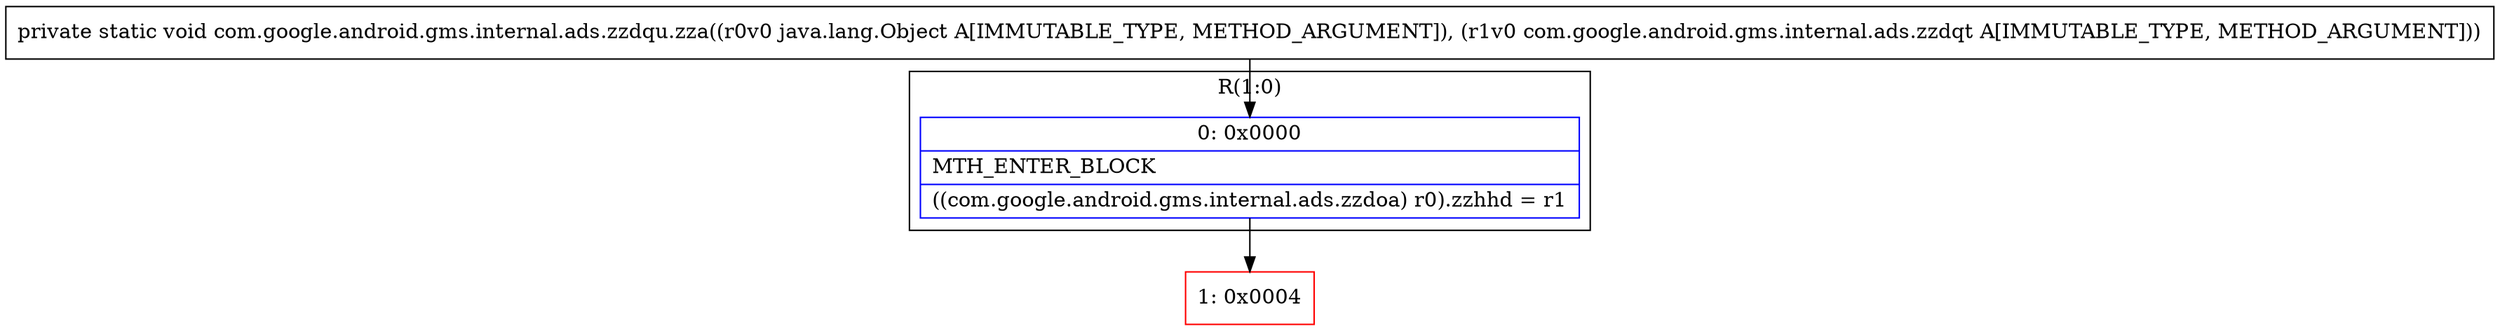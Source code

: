 digraph "CFG forcom.google.android.gms.internal.ads.zzdqu.zza(Ljava\/lang\/Object;Lcom\/google\/android\/gms\/internal\/ads\/zzdqt;)V" {
subgraph cluster_Region_2061180229 {
label = "R(1:0)";
node [shape=record,color=blue];
Node_0 [shape=record,label="{0\:\ 0x0000|MTH_ENTER_BLOCK\l|((com.google.android.gms.internal.ads.zzdoa) r0).zzhhd = r1\l}"];
}
Node_1 [shape=record,color=red,label="{1\:\ 0x0004}"];
MethodNode[shape=record,label="{private static void com.google.android.gms.internal.ads.zzdqu.zza((r0v0 java.lang.Object A[IMMUTABLE_TYPE, METHOD_ARGUMENT]), (r1v0 com.google.android.gms.internal.ads.zzdqt A[IMMUTABLE_TYPE, METHOD_ARGUMENT])) }"];
MethodNode -> Node_0;
Node_0 -> Node_1;
}

